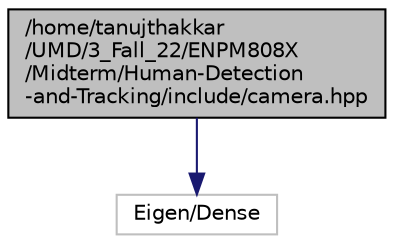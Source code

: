digraph "/home/tanujthakkar/UMD/3_Fall_22/ENPM808X/Midterm/Human-Detection-and-Tracking/include/camera.hpp"
{
 // LATEX_PDF_SIZE
  edge [fontname="Helvetica",fontsize="10",labelfontname="Helvetica",labelfontsize="10"];
  node [fontname="Helvetica",fontsize="10",shape=record];
  Node1 [label="/home/tanujthakkar\l/UMD/3_Fall_22/ENPM808X\l/Midterm/Human-Detection\l-and-Tracking/include/camera.hpp",height=0.2,width=0.4,color="black", fillcolor="grey75", style="filled", fontcolor="black",tooltip="header file for Camera class"];
  Node1 -> Node2 [color="midnightblue",fontsize="10",style="solid",fontname="Helvetica"];
  Node2 [label="Eigen/Dense",height=0.2,width=0.4,color="grey75", fillcolor="white", style="filled",tooltip=" "];
}
